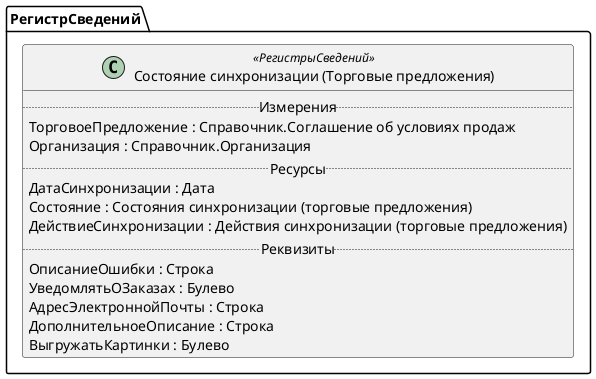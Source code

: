 ﻿@startuml СостоянияСинхронизацииТорговыеПредложения
'!include templates.wsd
'..\include templates.wsd
class РегистрСведений.СостоянияСинхронизацииТорговыеПредложения as "Состояние синхронизации (Торговые предложения)" <<РегистрыСведений>>
{
..Измерения..
ТорговоеПредложение : Справочник.Соглашение об условиях продаж
Организация : Справочник.Организация
..Ресурсы..
ДатаСинхронизации : Дата
Состояние : Состояния синхронизации (торговые предложения)
ДействиеСинхронизации : Действия синхронизации (торговые предложения)
..Реквизиты..
ОписаниеОшибки : Строка
УведомлятьОЗаказах : Булево
АдресЭлектроннойПочты : Строка
ДополнительноеОписание : Строка
ВыгружатьКартинки : Булево
}
@enduml

